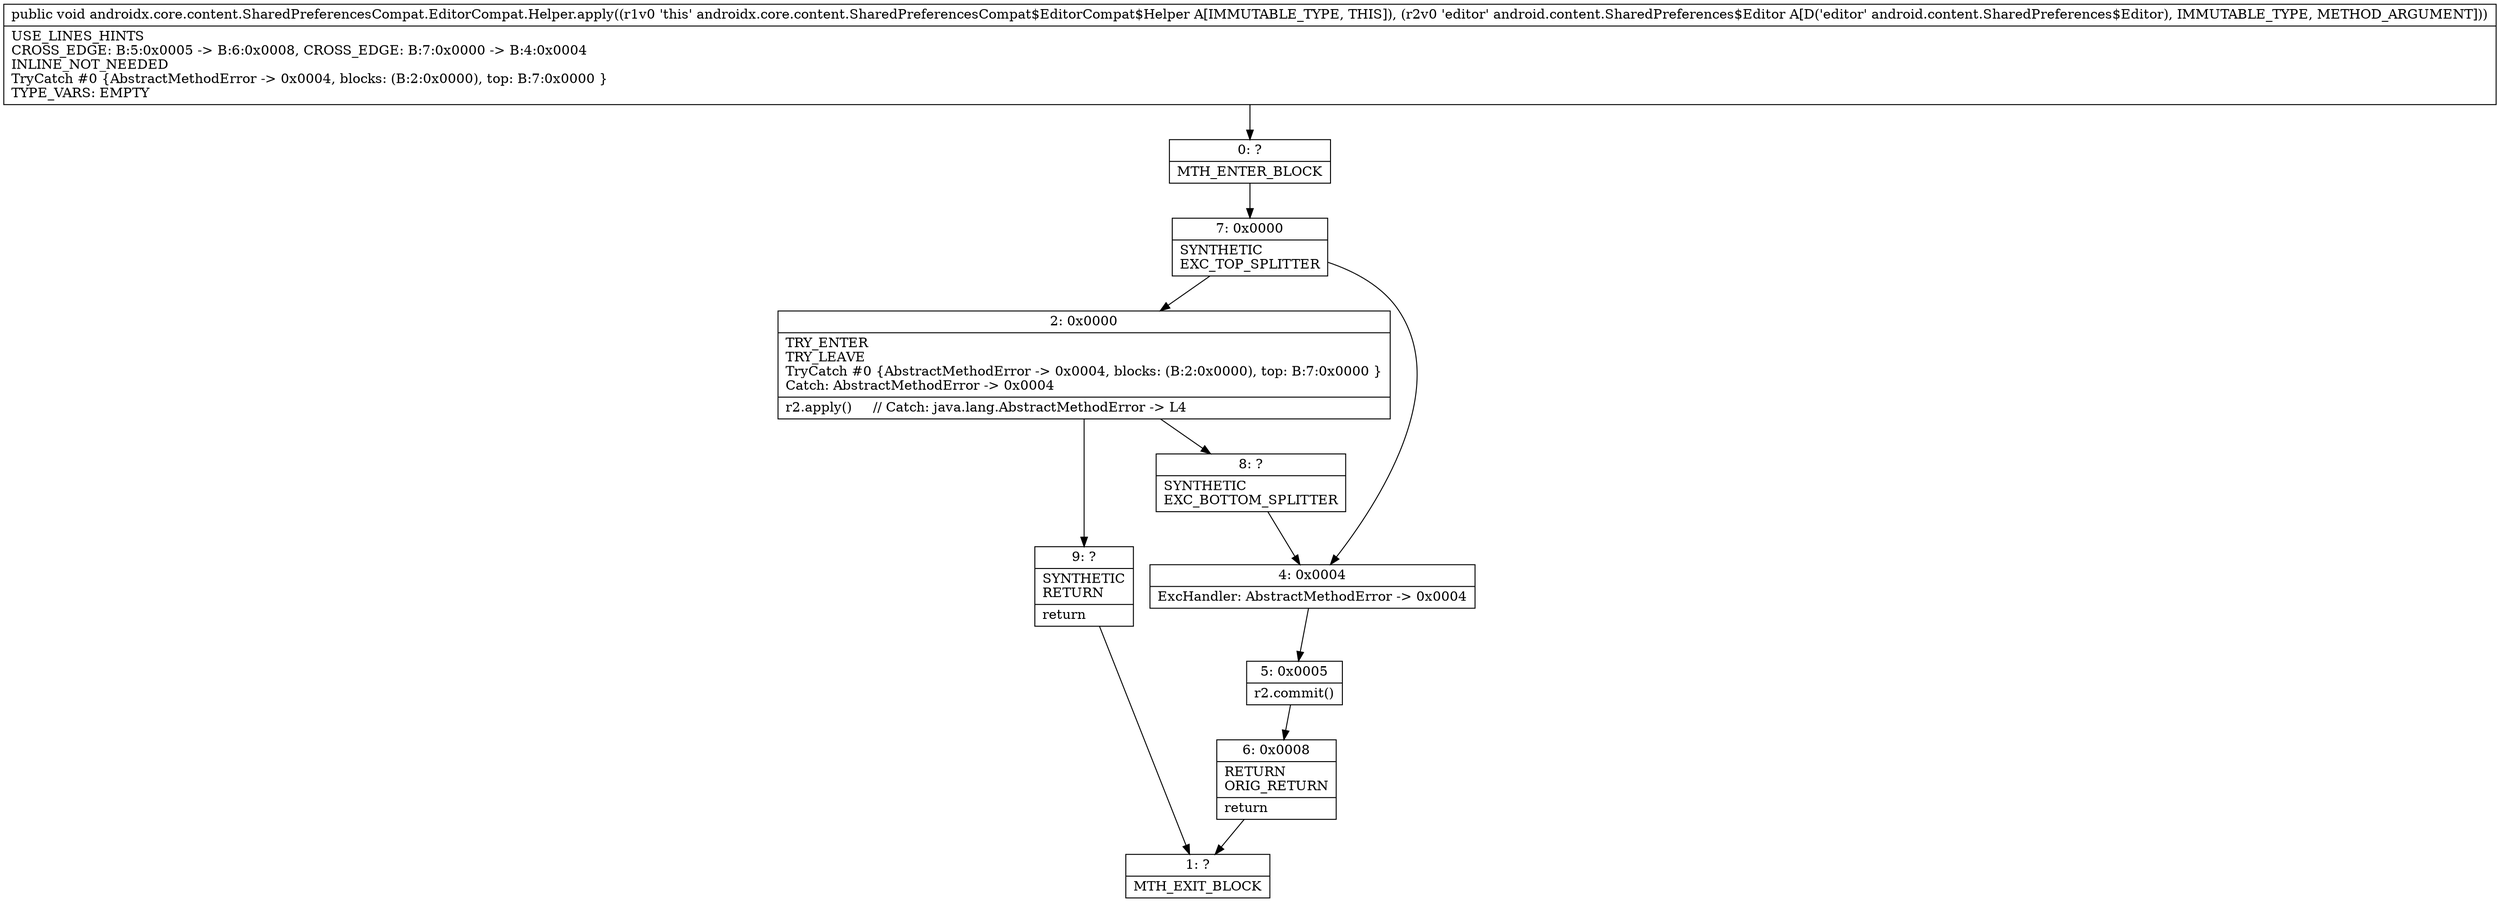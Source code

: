digraph "CFG forandroidx.core.content.SharedPreferencesCompat.EditorCompat.Helper.apply(Landroid\/content\/SharedPreferences$Editor;)V" {
Node_0 [shape=record,label="{0\:\ ?|MTH_ENTER_BLOCK\l}"];
Node_7 [shape=record,label="{7\:\ 0x0000|SYNTHETIC\lEXC_TOP_SPLITTER\l}"];
Node_2 [shape=record,label="{2\:\ 0x0000|TRY_ENTER\lTRY_LEAVE\lTryCatch #0 \{AbstractMethodError \-\> 0x0004, blocks: (B:2:0x0000), top: B:7:0x0000 \}\lCatch: AbstractMethodError \-\> 0x0004\l|r2.apply()     \/\/ Catch: java.lang.AbstractMethodError \-\> L4\l}"];
Node_8 [shape=record,label="{8\:\ ?|SYNTHETIC\lEXC_BOTTOM_SPLITTER\l}"];
Node_9 [shape=record,label="{9\:\ ?|SYNTHETIC\lRETURN\l|return\l}"];
Node_1 [shape=record,label="{1\:\ ?|MTH_EXIT_BLOCK\l}"];
Node_4 [shape=record,label="{4\:\ 0x0004|ExcHandler: AbstractMethodError \-\> 0x0004\l}"];
Node_5 [shape=record,label="{5\:\ 0x0005|r2.commit()\l}"];
Node_6 [shape=record,label="{6\:\ 0x0008|RETURN\lORIG_RETURN\l|return\l}"];
MethodNode[shape=record,label="{public void androidx.core.content.SharedPreferencesCompat.EditorCompat.Helper.apply((r1v0 'this' androidx.core.content.SharedPreferencesCompat$EditorCompat$Helper A[IMMUTABLE_TYPE, THIS]), (r2v0 'editor' android.content.SharedPreferences$Editor A[D('editor' android.content.SharedPreferences$Editor), IMMUTABLE_TYPE, METHOD_ARGUMENT]))  | USE_LINES_HINTS\lCROSS_EDGE: B:5:0x0005 \-\> B:6:0x0008, CROSS_EDGE: B:7:0x0000 \-\> B:4:0x0004\lINLINE_NOT_NEEDED\lTryCatch #0 \{AbstractMethodError \-\> 0x0004, blocks: (B:2:0x0000), top: B:7:0x0000 \}\lTYPE_VARS: EMPTY\l}"];
MethodNode -> Node_0;Node_0 -> Node_7;
Node_7 -> Node_2;
Node_7 -> Node_4;
Node_2 -> Node_8;
Node_2 -> Node_9;
Node_8 -> Node_4;
Node_9 -> Node_1;
Node_4 -> Node_5;
Node_5 -> Node_6;
Node_6 -> Node_1;
}

